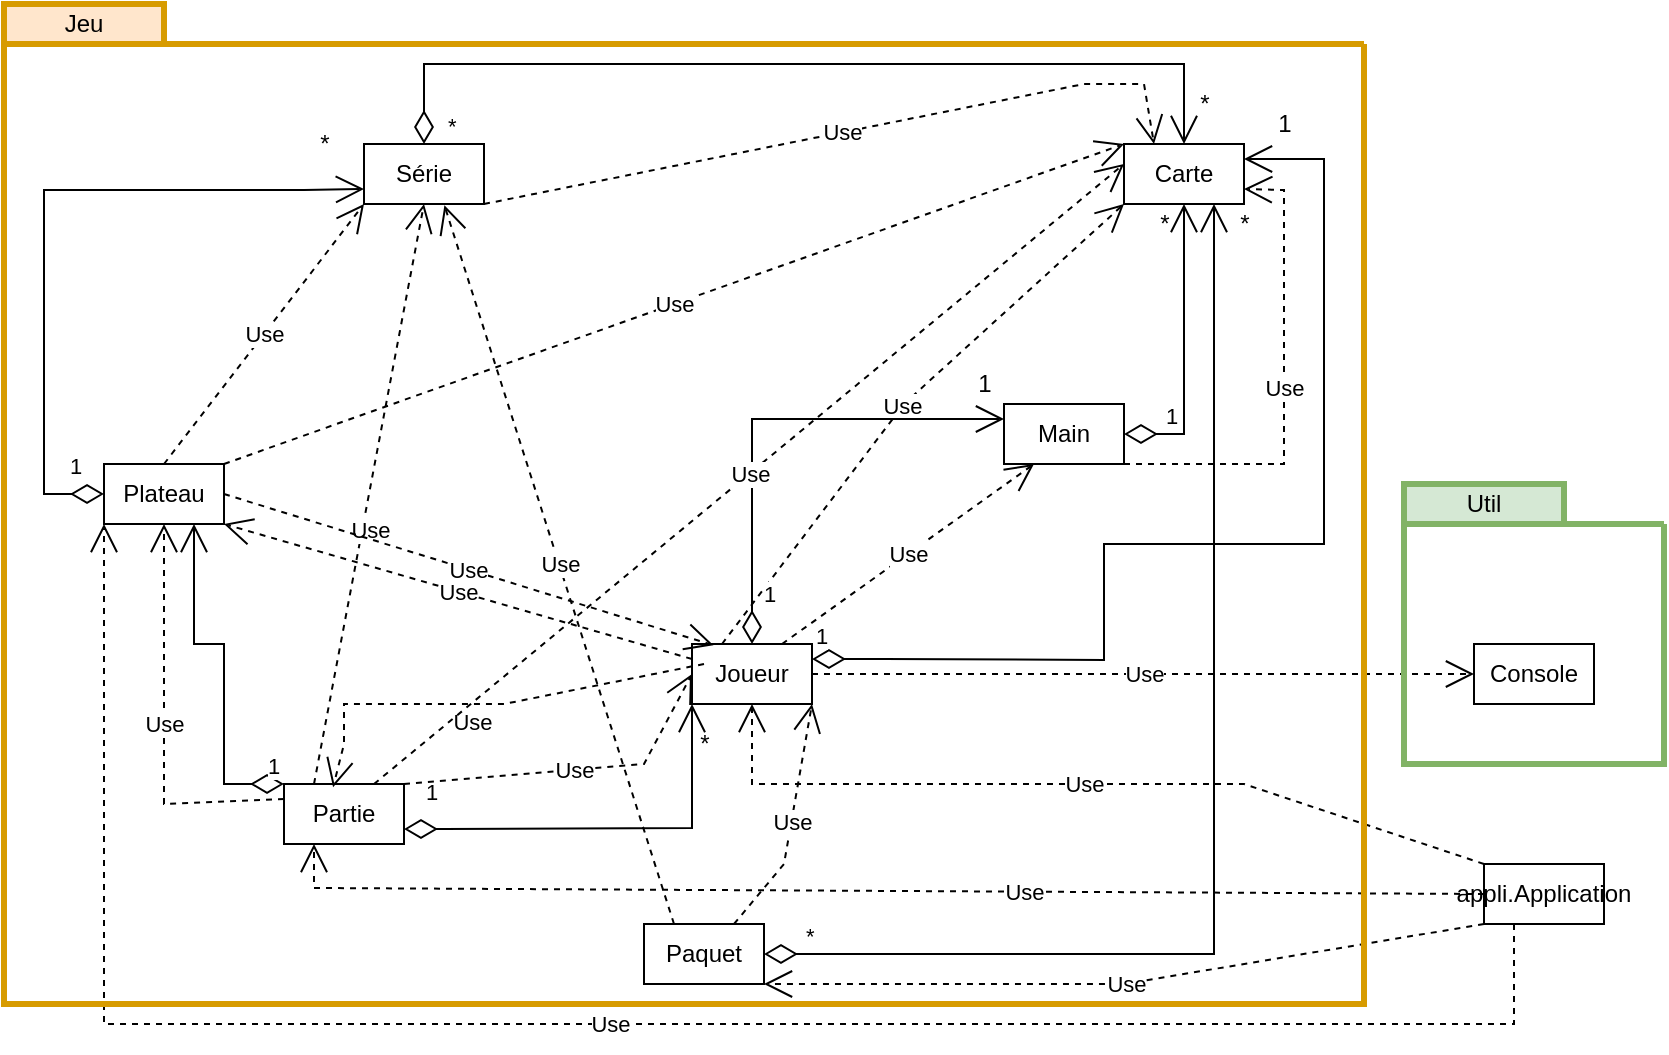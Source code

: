 <mxfile version="17.1.0" type="github">
  <diagram id="C5RBs43oDa-KdzZeNtuy" name="Page-1">
    <mxGraphModel dx="1185" dy="638" grid="1" gridSize="10" guides="1" tooltips="1" connect="1" arrows="1" fold="1" page="1" pageScale="1" pageWidth="827" pageHeight="1169" math="0" shadow="0">
      <root>
        <mxCell id="WIyWlLk6GJQsqaUBKTNV-0" />
        <mxCell id="WIyWlLk6GJQsqaUBKTNV-1" parent="WIyWlLk6GJQsqaUBKTNV-0" />
        <mxCell id="-F7onKCHbFlTFxF6Y8K6-0" value="Série" style="rounded=0;whiteSpace=wrap;html=1;" vertex="1" parent="WIyWlLk6GJQsqaUBKTNV-1">
          <mxGeometry x="220" y="140" width="60" height="30" as="geometry" />
        </mxCell>
        <mxCell id="-F7onKCHbFlTFxF6Y8K6-1" value="Plateau" style="rounded=0;whiteSpace=wrap;html=1;" vertex="1" parent="WIyWlLk6GJQsqaUBKTNV-1">
          <mxGeometry x="90" y="300" width="60" height="30" as="geometry" />
        </mxCell>
        <mxCell id="-F7onKCHbFlTFxF6Y8K6-2" value="&lt;span style=&quot;font-weight: normal&quot;&gt;Carte&lt;/span&gt;" style="rounded=0;whiteSpace=wrap;html=1;fontStyle=1" vertex="1" parent="WIyWlLk6GJQsqaUBKTNV-1">
          <mxGeometry x="600" y="140" width="60" height="30" as="geometry" />
        </mxCell>
        <mxCell id="-F7onKCHbFlTFxF6Y8K6-3" value="Main" style="rounded=0;whiteSpace=wrap;html=1;" vertex="1" parent="WIyWlLk6GJQsqaUBKTNV-1">
          <mxGeometry x="540" y="270" width="60" height="30" as="geometry" />
        </mxCell>
        <mxCell id="-F7onKCHbFlTFxF6Y8K6-5" value="Joueur" style="rounded=0;whiteSpace=wrap;html=1;" vertex="1" parent="WIyWlLk6GJQsqaUBKTNV-1">
          <mxGeometry x="384" y="390" width="60" height="30" as="geometry" />
        </mxCell>
        <mxCell id="-F7onKCHbFlTFxF6Y8K6-6" value="appli.Application" style="rounded=0;whiteSpace=wrap;html=1;" vertex="1" parent="WIyWlLk6GJQsqaUBKTNV-1">
          <mxGeometry x="780" y="500" width="60" height="30" as="geometry" />
        </mxCell>
        <mxCell id="-F7onKCHbFlTFxF6Y8K6-8" value="Use" style="endArrow=open;endSize=12;dashed=1;html=1;rounded=0;exitX=0;exitY=1;exitDx=0;exitDy=0;entryX=1;entryY=1;entryDx=0;entryDy=0;" edge="1" parent="WIyWlLk6GJQsqaUBKTNV-1" source="-F7onKCHbFlTFxF6Y8K6-6" target="-F7onKCHbFlTFxF6Y8K6-9">
          <mxGeometry width="160" relative="1" as="geometry">
            <mxPoint x="240" y="635" as="sourcePoint" />
            <mxPoint x="390" y="629.66" as="targetPoint" />
            <Array as="points">
              <mxPoint x="600" y="560" />
            </Array>
          </mxGeometry>
        </mxCell>
        <mxCell id="-F7onKCHbFlTFxF6Y8K6-9" value="Paquet" style="rounded=0;whiteSpace=wrap;html=1;" vertex="1" parent="WIyWlLk6GJQsqaUBKTNV-1">
          <mxGeometry x="360" y="530" width="60" height="30" as="geometry" />
        </mxCell>
        <mxCell id="-F7onKCHbFlTFxF6Y8K6-12" value="Use" style="endArrow=open;endSize=12;dashed=1;html=1;rounded=0;exitX=0;exitY=0;exitDx=0;exitDy=0;entryX=0.5;entryY=1;entryDx=0;entryDy=0;" edge="1" parent="WIyWlLk6GJQsqaUBKTNV-1" source="-F7onKCHbFlTFxF6Y8K6-6" target="-F7onKCHbFlTFxF6Y8K6-5">
          <mxGeometry width="160" relative="1" as="geometry">
            <mxPoint x="354" y="440" as="sourcePoint" />
            <mxPoint x="284" y="380" as="targetPoint" />
            <Array as="points">
              <mxPoint x="660" y="460" />
              <mxPoint x="414" y="460" />
            </Array>
          </mxGeometry>
        </mxCell>
        <mxCell id="-F7onKCHbFlTFxF6Y8K6-14" value="Use" style="endArrow=open;endSize=12;dashed=1;html=1;rounded=0;exitX=0.25;exitY=1;exitDx=0;exitDy=0;" edge="1" parent="WIyWlLk6GJQsqaUBKTNV-1" source="-F7onKCHbFlTFxF6Y8K6-6">
          <mxGeometry width="160" relative="1" as="geometry">
            <mxPoint x="474" y="470" as="sourcePoint" />
            <mxPoint x="90" y="330" as="targetPoint" />
            <Array as="points">
              <mxPoint x="795" y="580" />
              <mxPoint x="510" y="580" />
              <mxPoint x="90" y="580" />
            </Array>
          </mxGeometry>
        </mxCell>
        <mxCell id="-F7onKCHbFlTFxF6Y8K6-17" value="Use" style="endArrow=open;endSize=12;dashed=1;html=1;rounded=0;exitX=1;exitY=0.5;exitDx=0;exitDy=0;entryX=0;entryY=0.5;entryDx=0;entryDy=0;" edge="1" parent="WIyWlLk6GJQsqaUBKTNV-1" source="-F7onKCHbFlTFxF6Y8K6-5" target="-F7onKCHbFlTFxF6Y8K6-4">
          <mxGeometry width="160" relative="1" as="geometry">
            <mxPoint x="384" y="330" as="sourcePoint" />
            <mxPoint x="544" y="330" as="targetPoint" />
          </mxGeometry>
        </mxCell>
        <mxCell id="-F7onKCHbFlTFxF6Y8K6-19" value="&lt;span style=&quot;font-weight: normal&quot;&gt;Partie&lt;/span&gt;" style="rounded=0;whiteSpace=wrap;html=1;fontStyle=1" vertex="1" parent="WIyWlLk6GJQsqaUBKTNV-1">
          <mxGeometry x="180" y="460" width="60" height="30" as="geometry" />
        </mxCell>
        <mxCell id="-F7onKCHbFlTFxF6Y8K6-21" value="Use" style="endArrow=open;endSize=12;dashed=1;html=1;rounded=0;entryX=0.25;entryY=1;entryDx=0;entryDy=0;exitX=0;exitY=0.5;exitDx=0;exitDy=0;" edge="1" parent="WIyWlLk6GJQsqaUBKTNV-1" source="-F7onKCHbFlTFxF6Y8K6-6" target="-F7onKCHbFlTFxF6Y8K6-19">
          <mxGeometry x="-0.242" width="160" relative="1" as="geometry">
            <mxPoint x="130" y="610" as="sourcePoint" />
            <mxPoint x="430" y="460" as="targetPoint" />
            <Array as="points">
              <mxPoint x="195" y="512" />
            </Array>
            <mxPoint as="offset" />
          </mxGeometry>
        </mxCell>
        <mxCell id="-F7onKCHbFlTFxF6Y8K6-28" value="1" style="endArrow=open;html=1;endSize=12;startArrow=diamondThin;startSize=14;startFill=0;edgeStyle=orthogonalEdgeStyle;align=left;verticalAlign=bottom;rounded=0;exitX=0;exitY=0;exitDx=0;exitDy=0;entryX=0.75;entryY=1;entryDx=0;entryDy=0;" edge="1" parent="WIyWlLk6GJQsqaUBKTNV-1" source="-F7onKCHbFlTFxF6Y8K6-19" target="-F7onKCHbFlTFxF6Y8K6-1">
          <mxGeometry x="-0.886" relative="1" as="geometry">
            <mxPoint x="350" y="350" as="sourcePoint" />
            <mxPoint x="510" y="350" as="targetPoint" />
            <Array as="points">
              <mxPoint x="150" y="460" />
              <mxPoint x="150" y="390" />
              <mxPoint x="135" y="390" />
            </Array>
            <mxPoint as="offset" />
          </mxGeometry>
        </mxCell>
        <mxCell id="-F7onKCHbFlTFxF6Y8K6-30" value="Use" style="endArrow=open;endSize=12;dashed=1;html=1;rounded=0;entryX=0.67;entryY=1.021;entryDx=0;entryDy=0;entryPerimeter=0;exitX=0.25;exitY=0;exitDx=0;exitDy=0;" edge="1" parent="WIyWlLk6GJQsqaUBKTNV-1" source="-F7onKCHbFlTFxF6Y8K6-9" target="-F7onKCHbFlTFxF6Y8K6-0">
          <mxGeometry width="160" relative="1" as="geometry">
            <mxPoint x="700" y="410" as="sourcePoint" />
            <mxPoint x="510" y="350" as="targetPoint" />
          </mxGeometry>
        </mxCell>
        <mxCell id="-F7onKCHbFlTFxF6Y8K6-31" value="Use" style="endArrow=open;endSize=12;dashed=1;html=1;rounded=0;exitX=0.75;exitY=0;exitDx=0;exitDy=0;entryX=1;entryY=1;entryDx=0;entryDy=0;" edge="1" parent="WIyWlLk6GJQsqaUBKTNV-1" source="-F7onKCHbFlTFxF6Y8K6-9" target="-F7onKCHbFlTFxF6Y8K6-5">
          <mxGeometry width="160" relative="1" as="geometry">
            <mxPoint x="350" y="350" as="sourcePoint" />
            <mxPoint x="460" y="420" as="targetPoint" />
            <Array as="points">
              <mxPoint x="430" y="500" />
            </Array>
          </mxGeometry>
        </mxCell>
        <mxCell id="-F7onKCHbFlTFxF6Y8K6-32" value="*" style="endArrow=open;html=1;endSize=12;startArrow=diamondThin;startSize=14;startFill=0;edgeStyle=orthogonalEdgeStyle;align=left;verticalAlign=bottom;rounded=0;exitX=1;exitY=0.5;exitDx=0;exitDy=0;entryX=0.75;entryY=1;entryDx=0;entryDy=0;" edge="1" parent="WIyWlLk6GJQsqaUBKTNV-1" source="-F7onKCHbFlTFxF6Y8K6-9" target="-F7onKCHbFlTFxF6Y8K6-2">
          <mxGeometry x="-0.936" relative="1" as="geometry">
            <mxPoint x="350" y="350" as="sourcePoint" />
            <mxPoint x="650" y="190" as="targetPoint" />
            <Array as="points">
              <mxPoint x="645" y="545" />
            </Array>
            <mxPoint as="offset" />
          </mxGeometry>
        </mxCell>
        <mxCell id="-F7onKCHbFlTFxF6Y8K6-34" value="Use" style="endArrow=open;endSize=12;dashed=1;html=1;rounded=0;exitX=0;exitY=0.25;exitDx=0;exitDy=0;entryX=1;entryY=1;entryDx=0;entryDy=0;" edge="1" parent="WIyWlLk6GJQsqaUBKTNV-1" source="-F7onKCHbFlTFxF6Y8K6-5" target="-F7onKCHbFlTFxF6Y8K6-1">
          <mxGeometry width="160" relative="1" as="geometry">
            <mxPoint x="276" y="410" as="sourcePoint" />
            <mxPoint x="436" y="410" as="targetPoint" />
          </mxGeometry>
        </mxCell>
        <mxCell id="-F7onKCHbFlTFxF6Y8K6-35" value="Use" style="endArrow=open;endSize=12;dashed=1;html=1;rounded=0;entryX=0;entryY=1;entryDx=0;entryDy=0;exitX=0.25;exitY=0;exitDx=0;exitDy=0;" edge="1" parent="WIyWlLk6GJQsqaUBKTNV-1" source="-F7onKCHbFlTFxF6Y8K6-5" target="-F7onKCHbFlTFxF6Y8K6-2">
          <mxGeometry width="160" relative="1" as="geometry">
            <mxPoint x="350" y="420" as="sourcePoint" />
            <mxPoint x="510" y="420" as="targetPoint" />
            <Array as="points">
              <mxPoint x="490" y="270" />
            </Array>
          </mxGeometry>
        </mxCell>
        <mxCell id="-F7onKCHbFlTFxF6Y8K6-36" value="Use" style="endArrow=open;endSize=12;dashed=1;html=1;rounded=0;entryX=0.409;entryY=0.055;entryDx=0;entryDy=0;entryPerimeter=0;" edge="1" parent="WIyWlLk6GJQsqaUBKTNV-1" target="-F7onKCHbFlTFxF6Y8K6-19">
          <mxGeometry x="0.048" y="9" width="160" relative="1" as="geometry">
            <mxPoint x="390" y="400" as="sourcePoint" />
            <mxPoint x="250" y="460" as="targetPoint" />
            <Array as="points">
              <mxPoint x="290" y="420" />
              <mxPoint x="210" y="420" />
              <mxPoint x="210" y="440" />
            </Array>
            <mxPoint as="offset" />
          </mxGeometry>
        </mxCell>
        <mxCell id="-F7onKCHbFlTFxF6Y8K6-38" value="1" style="endArrow=open;html=1;endSize=12;startArrow=diamondThin;startSize=14;startFill=0;edgeStyle=orthogonalEdgeStyle;align=left;verticalAlign=bottom;rounded=0;exitX=1;exitY=0.75;exitDx=0;exitDy=0;entryX=0;entryY=1;entryDx=0;entryDy=0;" edge="1" parent="WIyWlLk6GJQsqaUBKTNV-1" source="-F7onKCHbFlTFxF6Y8K6-19" target="-F7onKCHbFlTFxF6Y8K6-5">
          <mxGeometry x="-0.912" y="10" relative="1" as="geometry">
            <mxPoint x="350" y="420" as="sourcePoint" />
            <mxPoint x="420" y="410" as="targetPoint" />
            <Array as="points">
              <mxPoint x="260" y="482" />
              <mxPoint x="430" y="482" />
            </Array>
            <mxPoint as="offset" />
          </mxGeometry>
        </mxCell>
        <mxCell id="-F7onKCHbFlTFxF6Y8K6-39" value="Use" style="endArrow=open;endSize=12;dashed=1;html=1;rounded=0;exitX=0.75;exitY=0;exitDx=0;exitDy=0;entryX=0.25;entryY=1;entryDx=0;entryDy=0;" edge="1" parent="WIyWlLk6GJQsqaUBKTNV-1" source="-F7onKCHbFlTFxF6Y8K6-5" target="-F7onKCHbFlTFxF6Y8K6-3">
          <mxGeometry width="160" relative="1" as="geometry">
            <mxPoint x="350" y="420" as="sourcePoint" />
            <mxPoint x="510" y="420" as="targetPoint" />
          </mxGeometry>
        </mxCell>
        <mxCell id="-F7onKCHbFlTFxF6Y8K6-40" value="1" style="endArrow=open;html=1;endSize=12;startArrow=diamondThin;startSize=14;startFill=0;edgeStyle=orthogonalEdgeStyle;align=left;verticalAlign=bottom;rounded=0;exitX=0.5;exitY=0;exitDx=0;exitDy=0;entryX=0;entryY=0.25;entryDx=0;entryDy=0;" edge="1" parent="WIyWlLk6GJQsqaUBKTNV-1" source="-F7onKCHbFlTFxF6Y8K6-5" target="-F7onKCHbFlTFxF6Y8K6-3">
          <mxGeometry x="-0.867" y="-4" relative="1" as="geometry">
            <mxPoint x="350" y="420" as="sourcePoint" />
            <mxPoint x="510" y="420" as="targetPoint" />
            <mxPoint as="offset" />
          </mxGeometry>
        </mxCell>
        <mxCell id="-F7onKCHbFlTFxF6Y8K6-42" value="Use" style="endArrow=open;endSize=12;dashed=1;html=1;rounded=0;exitX=1;exitY=1;exitDx=0;exitDy=0;entryX=1;entryY=0.75;entryDx=0;entryDy=0;" edge="1" parent="WIyWlLk6GJQsqaUBKTNV-1" source="-F7onKCHbFlTFxF6Y8K6-3" target="-F7onKCHbFlTFxF6Y8K6-2">
          <mxGeometry width="160" relative="1" as="geometry">
            <mxPoint x="350" y="420" as="sourcePoint" />
            <mxPoint x="510" y="420" as="targetPoint" />
            <Array as="points">
              <mxPoint x="680" y="300" />
              <mxPoint x="680" y="285" />
              <mxPoint x="680" y="163" />
            </Array>
          </mxGeometry>
        </mxCell>
        <mxCell id="-F7onKCHbFlTFxF6Y8K6-43" value="1" style="endArrow=open;html=1;endSize=12;startArrow=diamondThin;startSize=14;startFill=0;edgeStyle=orthogonalEdgeStyle;align=left;verticalAlign=bottom;rounded=0;exitX=1;exitY=0.5;exitDx=0;exitDy=0;entryX=0.5;entryY=1;entryDx=0;entryDy=0;" edge="1" parent="WIyWlLk6GJQsqaUBKTNV-1" source="-F7onKCHbFlTFxF6Y8K6-3" target="-F7onKCHbFlTFxF6Y8K6-2">
          <mxGeometry x="-0.742" relative="1" as="geometry">
            <mxPoint x="450" y="184.66" as="sourcePoint" />
            <mxPoint x="640" y="150" as="targetPoint" />
            <Array as="points">
              <mxPoint x="630" y="285" />
            </Array>
            <mxPoint as="offset" />
          </mxGeometry>
        </mxCell>
        <mxCell id="-F7onKCHbFlTFxF6Y8K6-44" value="Use" style="endArrow=open;endSize=12;dashed=1;html=1;rounded=0;exitX=1;exitY=1;exitDx=0;exitDy=0;entryX=0.25;entryY=0;entryDx=0;entryDy=0;" edge="1" parent="WIyWlLk6GJQsqaUBKTNV-1" source="-F7onKCHbFlTFxF6Y8K6-0" target="-F7onKCHbFlTFxF6Y8K6-2">
          <mxGeometry width="160" relative="1" as="geometry">
            <mxPoint x="350" y="420" as="sourcePoint" />
            <mxPoint x="620" y="110" as="targetPoint" />
            <Array as="points">
              <mxPoint x="580" y="110" />
              <mxPoint x="610" y="110" />
            </Array>
          </mxGeometry>
        </mxCell>
        <mxCell id="-F7onKCHbFlTFxF6Y8K6-45" value="*" style="endArrow=open;html=1;endSize=12;startArrow=diamondThin;startSize=14;startFill=0;edgeStyle=orthogonalEdgeStyle;align=left;verticalAlign=bottom;rounded=0;exitX=0.5;exitY=0;exitDx=0;exitDy=0;entryX=0.5;entryY=0;entryDx=0;entryDy=0;" edge="1" parent="WIyWlLk6GJQsqaUBKTNV-1" source="-F7onKCHbFlTFxF6Y8K6-0" target="-F7onKCHbFlTFxF6Y8K6-2">
          <mxGeometry x="-1" y="-10" relative="1" as="geometry">
            <mxPoint x="350" y="420" as="sourcePoint" />
            <mxPoint x="510" y="420" as="targetPoint" />
            <Array as="points">
              <mxPoint x="250" y="100" />
              <mxPoint x="630" y="100" />
            </Array>
            <mxPoint as="offset" />
          </mxGeometry>
        </mxCell>
        <mxCell id="-F7onKCHbFlTFxF6Y8K6-47" value="1" style="endArrow=open;html=1;endSize=12;startArrow=diamondThin;startSize=14;startFill=0;edgeStyle=orthogonalEdgeStyle;align=left;verticalAlign=bottom;rounded=0;exitX=0;exitY=0.5;exitDx=0;exitDy=0;entryX=0;entryY=0.75;entryDx=0;entryDy=0;" edge="1" parent="WIyWlLk6GJQsqaUBKTNV-1" source="-F7onKCHbFlTFxF6Y8K6-1" target="-F7onKCHbFlTFxF6Y8K6-0">
          <mxGeometry x="-0.885" y="-5" relative="1" as="geometry">
            <mxPoint x="350" y="350" as="sourcePoint" />
            <mxPoint x="190" y="160" as="targetPoint" />
            <Array as="points">
              <mxPoint x="60" y="315" />
              <mxPoint x="60" y="163" />
              <mxPoint x="190" y="163" />
            </Array>
            <mxPoint as="offset" />
          </mxGeometry>
        </mxCell>
        <mxCell id="-F7onKCHbFlTFxF6Y8K6-48" value="Use" style="endArrow=open;endSize=12;dashed=1;html=1;rounded=0;exitX=1;exitY=0;exitDx=0;exitDy=0;entryX=0;entryY=0;entryDx=0;entryDy=0;" edge="1" parent="WIyWlLk6GJQsqaUBKTNV-1" source="-F7onKCHbFlTFxF6Y8K6-1" target="-F7onKCHbFlTFxF6Y8K6-2">
          <mxGeometry width="160" relative="1" as="geometry">
            <mxPoint x="350" y="350" as="sourcePoint" />
            <mxPoint x="510" y="350" as="targetPoint" />
          </mxGeometry>
        </mxCell>
        <mxCell id="-F7onKCHbFlTFxF6Y8K6-49" value="Use" style="endArrow=open;endSize=12;dashed=1;html=1;rounded=0;exitX=0.25;exitY=0;exitDx=0;exitDy=0;entryX=0.5;entryY=1;entryDx=0;entryDy=0;" edge="1" parent="WIyWlLk6GJQsqaUBKTNV-1" source="-F7onKCHbFlTFxF6Y8K6-19" target="-F7onKCHbFlTFxF6Y8K6-0">
          <mxGeometry x="-0.118" y="-4" width="160" relative="1" as="geometry">
            <mxPoint x="350" y="350" as="sourcePoint" />
            <mxPoint x="510" y="350" as="targetPoint" />
            <mxPoint as="offset" />
          </mxGeometry>
        </mxCell>
        <mxCell id="-F7onKCHbFlTFxF6Y8K6-52" value="Use" style="endArrow=open;endSize=12;dashed=1;html=1;rounded=0;exitX=1;exitY=0;exitDx=0;exitDy=0;entryX=0;entryY=0.5;entryDx=0;entryDy=0;" edge="1" parent="WIyWlLk6GJQsqaUBKTNV-1" source="-F7onKCHbFlTFxF6Y8K6-19" target="-F7onKCHbFlTFxF6Y8K6-5">
          <mxGeometry width="160" relative="1" as="geometry">
            <mxPoint x="350" y="420" as="sourcePoint" />
            <mxPoint x="510" y="420" as="targetPoint" />
            <Array as="points">
              <mxPoint x="360" y="450" />
            </Array>
          </mxGeometry>
        </mxCell>
        <mxCell id="-F7onKCHbFlTFxF6Y8K6-53" value="1" style="endArrow=open;html=1;endSize=12;startArrow=diamondThin;startSize=14;startFill=0;edgeStyle=orthogonalEdgeStyle;align=left;verticalAlign=bottom;rounded=0;exitX=1;exitY=0.25;exitDx=0;exitDy=0;entryX=1;entryY=0.25;entryDx=0;entryDy=0;" edge="1" parent="WIyWlLk6GJQsqaUBKTNV-1" source="-F7onKCHbFlTFxF6Y8K6-5" target="-F7onKCHbFlTFxF6Y8K6-2">
          <mxGeometry x="-1" y="3" relative="1" as="geometry">
            <mxPoint x="350" y="350" as="sourcePoint" />
            <mxPoint x="680" y="160" as="targetPoint" />
            <Array as="points">
              <mxPoint x="480" y="398" />
              <mxPoint x="590" y="398" />
              <mxPoint x="590" y="340" />
              <mxPoint x="700" y="340" />
              <mxPoint x="700" y="148" />
            </Array>
          </mxGeometry>
        </mxCell>
        <mxCell id="-F7onKCHbFlTFxF6Y8K6-56" value="Use" style="endArrow=open;endSize=12;dashed=1;html=1;rounded=0;exitX=1;exitY=0.5;exitDx=0;exitDy=0;entryX=0.179;entryY=0.021;entryDx=0;entryDy=0;entryPerimeter=0;" edge="1" parent="WIyWlLk6GJQsqaUBKTNV-1" source="-F7onKCHbFlTFxF6Y8K6-1" target="-F7onKCHbFlTFxF6Y8K6-5">
          <mxGeometry width="160" relative="1" as="geometry">
            <mxPoint x="350" y="420" as="sourcePoint" />
            <mxPoint x="440" y="350" as="targetPoint" />
          </mxGeometry>
        </mxCell>
        <mxCell id="-F7onKCHbFlTFxF6Y8K6-58" value="Use" style="endArrow=open;endSize=12;dashed=1;html=1;rounded=0;exitX=0;exitY=0.25;exitDx=0;exitDy=0;entryX=0.5;entryY=1;entryDx=0;entryDy=0;" edge="1" parent="WIyWlLk6GJQsqaUBKTNV-1" source="-F7onKCHbFlTFxF6Y8K6-19" target="-F7onKCHbFlTFxF6Y8K6-1">
          <mxGeometry width="160" relative="1" as="geometry">
            <mxPoint x="350" y="480" as="sourcePoint" />
            <mxPoint x="510" y="480" as="targetPoint" />
            <Array as="points">
              <mxPoint x="120" y="470" />
            </Array>
          </mxGeometry>
        </mxCell>
        <mxCell id="-F7onKCHbFlTFxF6Y8K6-59" value="Use" style="endArrow=open;endSize=12;dashed=1;html=1;rounded=0;exitX=0.75;exitY=0;exitDx=0;exitDy=0;entryX=0;entryY=0.333;entryDx=0;entryDy=0;entryPerimeter=0;" edge="1" parent="WIyWlLk6GJQsqaUBKTNV-1" source="-F7onKCHbFlTFxF6Y8K6-19" target="-F7onKCHbFlTFxF6Y8K6-2">
          <mxGeometry width="160" relative="1" as="geometry">
            <mxPoint x="350" y="420" as="sourcePoint" />
            <mxPoint x="600" y="140" as="targetPoint" />
          </mxGeometry>
        </mxCell>
        <mxCell id="-F7onKCHbFlTFxF6Y8K6-62" value="Use" style="endArrow=open;endSize=12;dashed=1;html=1;rounded=0;entryX=0;entryY=1;entryDx=0;entryDy=0;exitX=0.5;exitY=0;exitDx=0;exitDy=0;" edge="1" parent="WIyWlLk6GJQsqaUBKTNV-1" source="-F7onKCHbFlTFxF6Y8K6-1" target="-F7onKCHbFlTFxF6Y8K6-0">
          <mxGeometry width="160" relative="1" as="geometry">
            <mxPoint x="120" y="270" as="sourcePoint" />
            <mxPoint x="180" y="190" as="targetPoint" />
          </mxGeometry>
        </mxCell>
        <mxCell id="-F7onKCHbFlTFxF6Y8K6-64" value="" style="swimlane;startSize=0;strokeWidth=3;fillColor=#d5e8d4;strokeColor=#82b366;" vertex="1" parent="WIyWlLk6GJQsqaUBKTNV-1">
          <mxGeometry x="740" y="330" width="130" height="120" as="geometry" />
        </mxCell>
        <mxCell id="-F7onKCHbFlTFxF6Y8K6-4" value="Console" style="rounded=0;whiteSpace=wrap;html=1;" vertex="1" parent="-F7onKCHbFlTFxF6Y8K6-64">
          <mxGeometry x="35" y="60" width="60" height="30" as="geometry" />
        </mxCell>
        <mxCell id="-F7onKCHbFlTFxF6Y8K6-66" value="Util" style="rounded=0;whiteSpace=wrap;html=1;strokeWidth=3;fillColor=#d5e8d4;strokeColor=#82b366;" vertex="1" parent="WIyWlLk6GJQsqaUBKTNV-1">
          <mxGeometry x="740" y="310" width="80" height="20" as="geometry" />
        </mxCell>
        <mxCell id="-F7onKCHbFlTFxF6Y8K6-67" value="" style="swimlane;startSize=0;fillColor=#ffe6cc;strokeColor=#d79b00;shadow=0;glass=0;rounded=0;strokeWidth=3;" vertex="1" parent="WIyWlLk6GJQsqaUBKTNV-1">
          <mxGeometry x="40" y="90" width="680" height="480" as="geometry" />
        </mxCell>
        <mxCell id="-F7onKCHbFlTFxF6Y8K6-71" value="*" style="text;html=1;align=center;verticalAlign=middle;resizable=0;points=[];autosize=1;strokeColor=none;fillColor=none;" vertex="1" parent="-F7onKCHbFlTFxF6Y8K6-67">
          <mxGeometry x="610" y="80" width="20" height="20" as="geometry" />
        </mxCell>
        <mxCell id="-F7onKCHbFlTFxF6Y8K6-68" value="Jeu" style="rounded=0;whiteSpace=wrap;html=1;strokeWidth=3;fillColor=#ffe6cc;strokeColor=#d79b00;" vertex="1" parent="WIyWlLk6GJQsqaUBKTNV-1">
          <mxGeometry x="40" y="70" width="80" height="20" as="geometry" />
        </mxCell>
        <mxCell id="-F7onKCHbFlTFxF6Y8K6-69" value="*" style="text;html=1;align=center;verticalAlign=middle;resizable=0;points=[];autosize=1;strokeColor=none;fillColor=none;" vertex="1" parent="WIyWlLk6GJQsqaUBKTNV-1">
          <mxGeometry x="630" y="110" width="20" height="20" as="geometry" />
        </mxCell>
        <mxCell id="-F7onKCHbFlTFxF6Y8K6-70" value="*" style="text;html=1;align=center;verticalAlign=middle;resizable=0;points=[];autosize=1;strokeColor=none;fillColor=none;" vertex="1" parent="WIyWlLk6GJQsqaUBKTNV-1">
          <mxGeometry x="610" y="170" width="20" height="20" as="geometry" />
        </mxCell>
        <mxCell id="-F7onKCHbFlTFxF6Y8K6-72" value="1" style="text;html=1;align=center;verticalAlign=middle;resizable=0;points=[];autosize=1;strokeColor=none;fillColor=none;" vertex="1" parent="WIyWlLk6GJQsqaUBKTNV-1">
          <mxGeometry x="520" y="250" width="20" height="20" as="geometry" />
        </mxCell>
        <mxCell id="-F7onKCHbFlTFxF6Y8K6-73" value="*" style="text;html=1;align=center;verticalAlign=middle;resizable=0;points=[];autosize=1;strokeColor=none;fillColor=none;" vertex="1" parent="WIyWlLk6GJQsqaUBKTNV-1">
          <mxGeometry x="380" y="430" width="20" height="20" as="geometry" />
        </mxCell>
        <mxCell id="-F7onKCHbFlTFxF6Y8K6-74" value="1" style="text;html=1;align=center;verticalAlign=middle;resizable=0;points=[];autosize=1;strokeColor=none;fillColor=none;" vertex="1" parent="WIyWlLk6GJQsqaUBKTNV-1">
          <mxGeometry x="670" y="120" width="20" height="20" as="geometry" />
        </mxCell>
        <mxCell id="-F7onKCHbFlTFxF6Y8K6-75" value="*" style="text;html=1;align=center;verticalAlign=middle;resizable=0;points=[];autosize=1;strokeColor=none;fillColor=none;" vertex="1" parent="WIyWlLk6GJQsqaUBKTNV-1">
          <mxGeometry x="190" y="130" width="20" height="20" as="geometry" />
        </mxCell>
      </root>
    </mxGraphModel>
  </diagram>
</mxfile>
